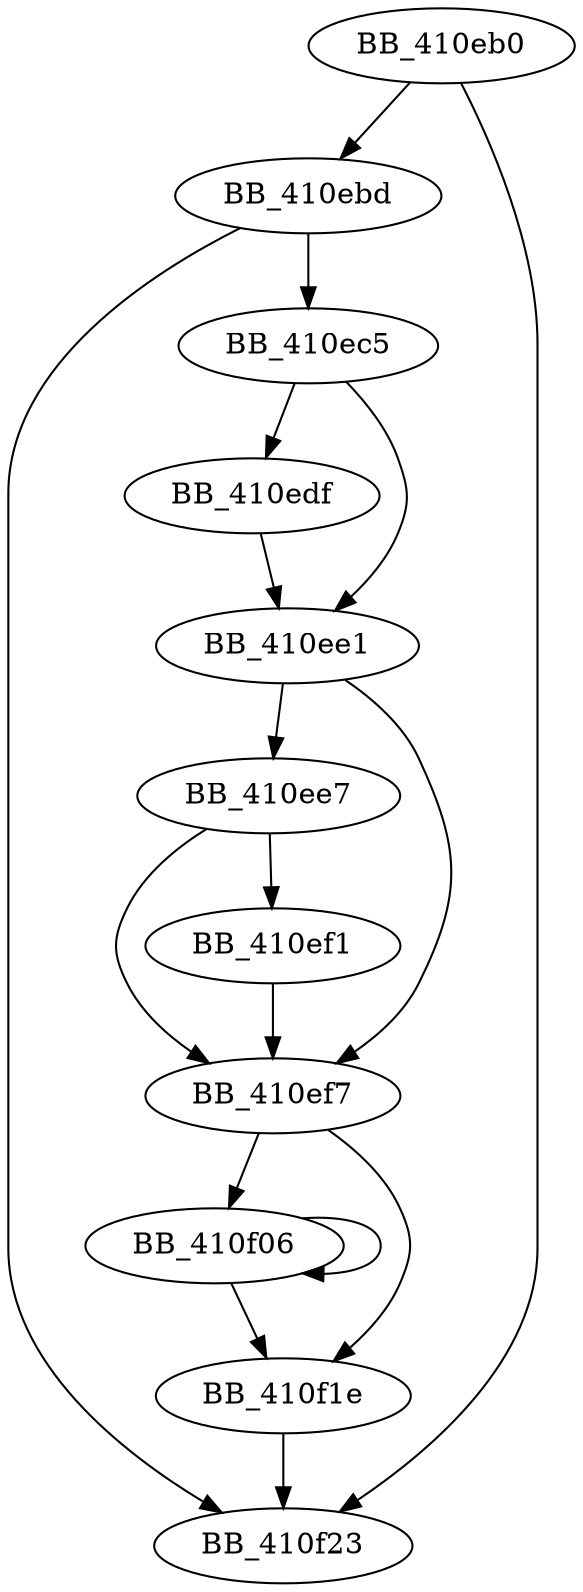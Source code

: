DiGraph sub_410EB0{
BB_410eb0->BB_410ebd
BB_410eb0->BB_410f23
BB_410ebd->BB_410ec5
BB_410ebd->BB_410f23
BB_410ec5->BB_410edf
BB_410ec5->BB_410ee1
BB_410edf->BB_410ee1
BB_410ee1->BB_410ee7
BB_410ee1->BB_410ef7
BB_410ee7->BB_410ef1
BB_410ee7->BB_410ef7
BB_410ef1->BB_410ef7
BB_410ef7->BB_410f06
BB_410ef7->BB_410f1e
BB_410f06->BB_410f06
BB_410f06->BB_410f1e
BB_410f1e->BB_410f23
}

